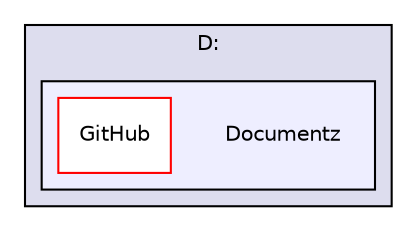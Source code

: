 digraph "D:/Documentz" {
  compound=true
  node [ fontsize="10", fontname="Helvetica"];
  edge [ labelfontsize="10", labelfontname="Helvetica"];
  subgraph clusterdir_275089585c7fc1b5fd5d7d42c69cb1da {
    graph [ bgcolor="#ddddee", pencolor="black", label="D:" fontname="Helvetica", fontsize="10", URL="dir_275089585c7fc1b5fd5d7d42c69cb1da.html"]
  subgraph clusterdir_92714f032ab84bd64f6a9cb342ec785e {
    graph [ bgcolor="#eeeeff", pencolor="black", label="" URL="dir_92714f032ab84bd64f6a9cb342ec785e.html"];
    dir_92714f032ab84bd64f6a9cb342ec785e [shape=plaintext label="Documentz"];
    dir_a8c9dd05c9344a156fecede6afc995fd [shape=box label="GitHub" color="red" fillcolor="white" style="filled" URL="dir_a8c9dd05c9344a156fecede6afc995fd.html"];
  }
  }
}
